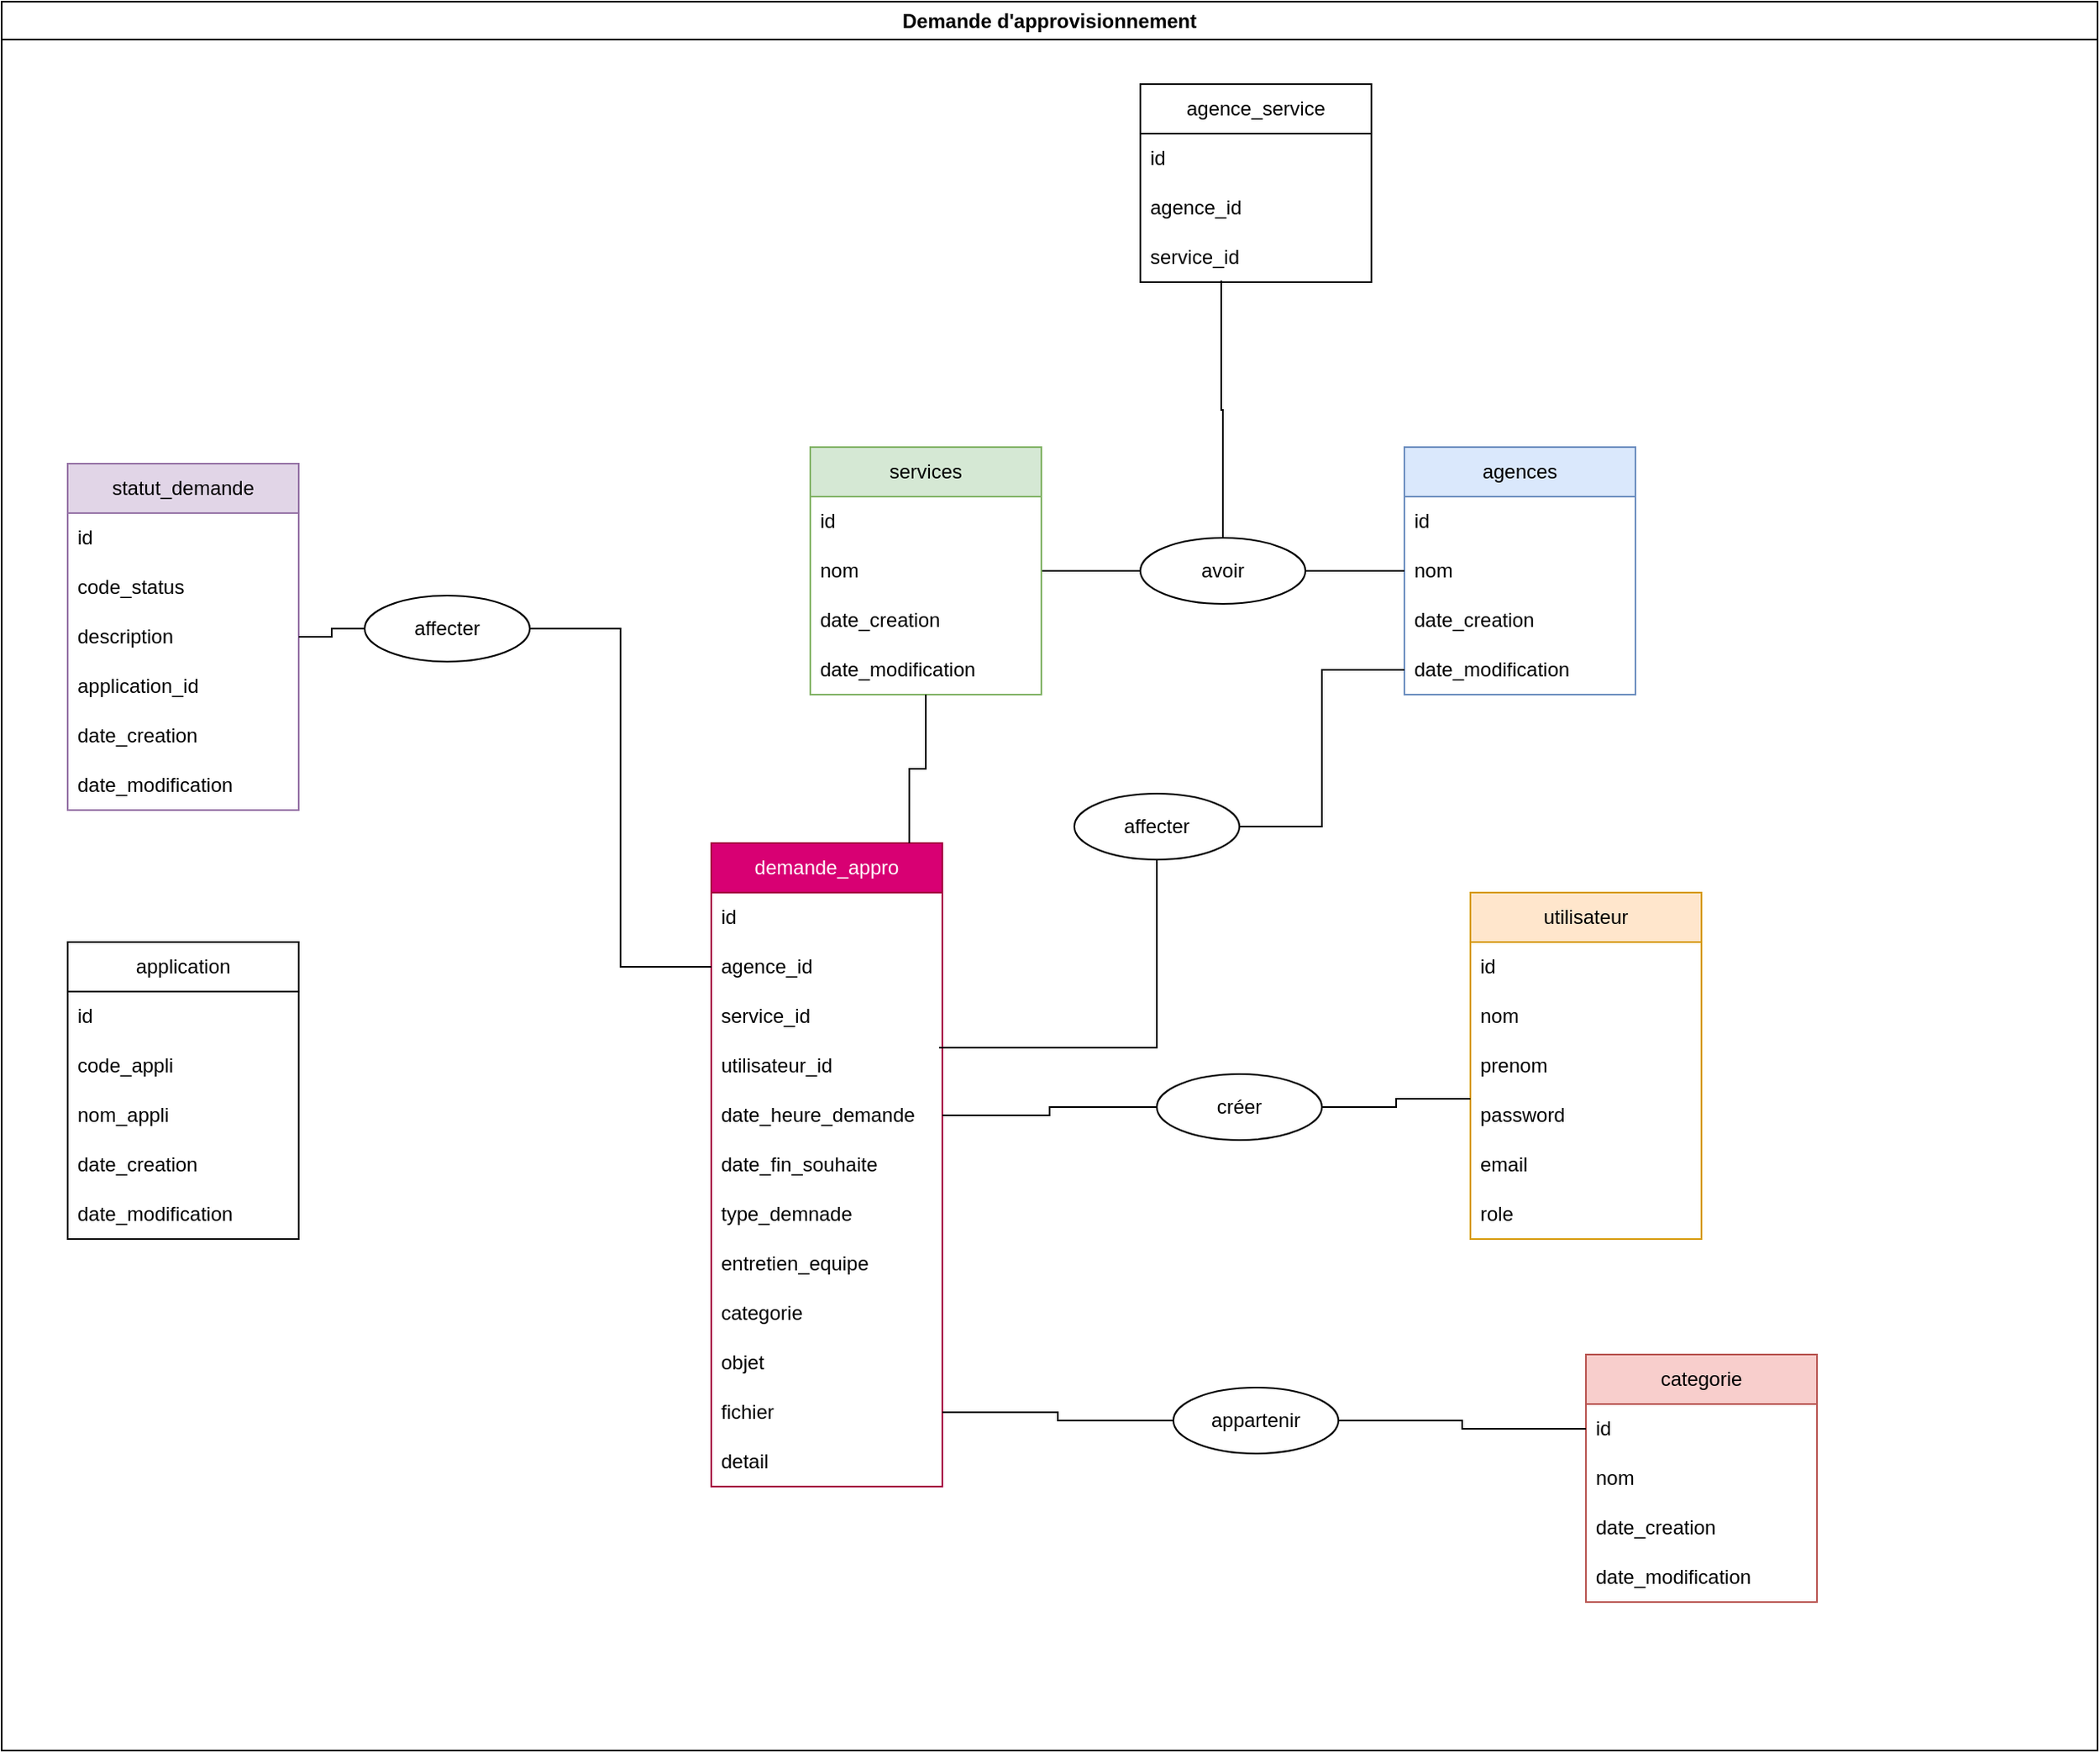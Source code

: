 <mxfile version="24.7.16">
  <diagram name="Page-1" id="x2v3M1hcSufATlrDqoy8">
    <mxGraphModel dx="880" dy="426" grid="1" gridSize="10" guides="1" tooltips="1" connect="1" arrows="1" fold="1" page="1" pageScale="1" pageWidth="827" pageHeight="1169" math="0" shadow="0">
      <root>
        <mxCell id="0" />
        <mxCell id="1" parent="0" />
        <mxCell id="YZw06daivpXDPosW_IpJ-1" value="Demande d&#39;approvisionnement" style="swimlane;whiteSpace=wrap;html=1;" vertex="1" parent="1">
          <mxGeometry x="100" y="70" width="1270" height="1060" as="geometry" />
        </mxCell>
        <mxCell id="YZw06daivpXDPosW_IpJ-2" value="&lt;p class=&quot;MsoNormal&quot;&gt;&lt;span lang=&quot;FR&quot;&gt;demande_appro&lt;/span&gt;&lt;/p&gt;" style="swimlane;fontStyle=0;childLayout=stackLayout;horizontal=1;startSize=30;horizontalStack=0;resizeParent=1;resizeParentMax=0;resizeLast=0;collapsible=1;marginBottom=0;whiteSpace=wrap;html=1;fillColor=#d80073;fontColor=#ffffff;strokeColor=#A50040;" vertex="1" parent="YZw06daivpXDPosW_IpJ-1">
          <mxGeometry x="430" y="510" width="140" height="390" as="geometry" />
        </mxCell>
        <mxCell id="YZw06daivpXDPosW_IpJ-3" value="id" style="text;strokeColor=none;fillColor=none;align=left;verticalAlign=middle;spacingLeft=4;spacingRight=4;overflow=hidden;points=[[0,0.5],[1,0.5]];portConstraint=eastwest;rotatable=0;whiteSpace=wrap;html=1;" vertex="1" parent="YZw06daivpXDPosW_IpJ-2">
          <mxGeometry y="30" width="140" height="30" as="geometry" />
        </mxCell>
        <mxCell id="YZw06daivpXDPosW_IpJ-4" value="agence_id" style="text;strokeColor=none;fillColor=none;align=left;verticalAlign=middle;spacingLeft=4;spacingRight=4;overflow=hidden;points=[[0,0.5],[1,0.5]];portConstraint=eastwest;rotatable=0;whiteSpace=wrap;html=1;" vertex="1" parent="YZw06daivpXDPosW_IpJ-2">
          <mxGeometry y="60" width="140" height="30" as="geometry" />
        </mxCell>
        <mxCell id="YZw06daivpXDPosW_IpJ-6" value="service_id" style="text;strokeColor=none;fillColor=none;align=left;verticalAlign=middle;spacingLeft=4;spacingRight=4;overflow=hidden;points=[[0,0.5],[1,0.5]];portConstraint=eastwest;rotatable=0;whiteSpace=wrap;html=1;" vertex="1" parent="YZw06daivpXDPosW_IpJ-2">
          <mxGeometry y="90" width="140" height="30" as="geometry" />
        </mxCell>
        <mxCell id="YZw06daivpXDPosW_IpJ-5" value="utilisateur_id" style="text;strokeColor=none;fillColor=none;align=left;verticalAlign=middle;spacingLeft=4;spacingRight=4;overflow=hidden;points=[[0,0.5],[1,0.5]];portConstraint=eastwest;rotatable=0;whiteSpace=wrap;html=1;" vertex="1" parent="YZw06daivpXDPosW_IpJ-2">
          <mxGeometry y="120" width="140" height="30" as="geometry" />
        </mxCell>
        <mxCell id="YZw06daivpXDPosW_IpJ-8" value="date_heure_demande" style="text;strokeColor=none;fillColor=none;align=left;verticalAlign=middle;spacingLeft=4;spacingRight=4;overflow=hidden;points=[[0,0.5],[1,0.5]];portConstraint=eastwest;rotatable=0;whiteSpace=wrap;html=1;" vertex="1" parent="YZw06daivpXDPosW_IpJ-2">
          <mxGeometry y="150" width="140" height="30" as="geometry" />
        </mxCell>
        <mxCell id="YZw06daivpXDPosW_IpJ-10" value="date_fin_souhaite" style="text;strokeColor=none;fillColor=none;align=left;verticalAlign=middle;spacingLeft=4;spacingRight=4;overflow=hidden;points=[[0,0.5],[1,0.5]];portConstraint=eastwest;rotatable=0;whiteSpace=wrap;html=1;" vertex="1" parent="YZw06daivpXDPosW_IpJ-2">
          <mxGeometry y="180" width="140" height="30" as="geometry" />
        </mxCell>
        <mxCell id="YZw06daivpXDPosW_IpJ-11" value="type_demnade" style="text;strokeColor=none;fillColor=none;align=left;verticalAlign=middle;spacingLeft=4;spacingRight=4;overflow=hidden;points=[[0,0.5],[1,0.5]];portConstraint=eastwest;rotatable=0;whiteSpace=wrap;html=1;" vertex="1" parent="YZw06daivpXDPosW_IpJ-2">
          <mxGeometry y="210" width="140" height="30" as="geometry" />
        </mxCell>
        <mxCell id="YZw06daivpXDPosW_IpJ-12" value="entretien_equipe" style="text;strokeColor=none;fillColor=none;align=left;verticalAlign=middle;spacingLeft=4;spacingRight=4;overflow=hidden;points=[[0,0.5],[1,0.5]];portConstraint=eastwest;rotatable=0;whiteSpace=wrap;html=1;" vertex="1" parent="YZw06daivpXDPosW_IpJ-2">
          <mxGeometry y="240" width="140" height="30" as="geometry" />
        </mxCell>
        <mxCell id="YZw06daivpXDPosW_IpJ-7" value="categorie" style="text;strokeColor=none;fillColor=none;align=left;verticalAlign=middle;spacingLeft=4;spacingRight=4;overflow=hidden;points=[[0,0.5],[1,0.5]];portConstraint=eastwest;rotatable=0;whiteSpace=wrap;html=1;" vertex="1" parent="YZw06daivpXDPosW_IpJ-2">
          <mxGeometry y="270" width="140" height="30" as="geometry" />
        </mxCell>
        <mxCell id="YZw06daivpXDPosW_IpJ-14" value="objet" style="text;strokeColor=none;fillColor=none;align=left;verticalAlign=middle;spacingLeft=4;spacingRight=4;overflow=hidden;points=[[0,0.5],[1,0.5]];portConstraint=eastwest;rotatable=0;whiteSpace=wrap;html=1;" vertex="1" parent="YZw06daivpXDPosW_IpJ-2">
          <mxGeometry y="300" width="140" height="30" as="geometry" />
        </mxCell>
        <mxCell id="YZw06daivpXDPosW_IpJ-13" value="fichier" style="text;strokeColor=none;fillColor=none;align=left;verticalAlign=middle;spacingLeft=4;spacingRight=4;overflow=hidden;points=[[0,0.5],[1,0.5]];portConstraint=eastwest;rotatable=0;whiteSpace=wrap;html=1;" vertex="1" parent="YZw06daivpXDPosW_IpJ-2">
          <mxGeometry y="330" width="140" height="30" as="geometry" />
        </mxCell>
        <mxCell id="YZw06daivpXDPosW_IpJ-86" value="detail" style="text;strokeColor=none;fillColor=none;align=left;verticalAlign=middle;spacingLeft=4;spacingRight=4;overflow=hidden;points=[[0,0.5],[1,0.5]];portConstraint=eastwest;rotatable=0;whiteSpace=wrap;html=1;" vertex="1" parent="YZw06daivpXDPosW_IpJ-2">
          <mxGeometry y="360" width="140" height="30" as="geometry" />
        </mxCell>
        <mxCell id="YZw06daivpXDPosW_IpJ-16" value="&lt;p class=&quot;MsoNormal&quot;&gt;&lt;span lang=&quot;FR&quot;&gt;statut_demande&lt;/span&gt;&lt;/p&gt;" style="swimlane;fontStyle=0;childLayout=stackLayout;horizontal=1;startSize=30;horizontalStack=0;resizeParent=1;resizeParentMax=0;resizeLast=0;collapsible=1;marginBottom=0;whiteSpace=wrap;html=1;fillColor=#e1d5e7;strokeColor=#9673a6;" vertex="1" parent="YZw06daivpXDPosW_IpJ-1">
          <mxGeometry x="40" y="280" width="140" height="210" as="geometry" />
        </mxCell>
        <mxCell id="YZw06daivpXDPosW_IpJ-17" value="id" style="text;strokeColor=none;fillColor=none;align=left;verticalAlign=middle;spacingLeft=4;spacingRight=4;overflow=hidden;points=[[0,0.5],[1,0.5]];portConstraint=eastwest;rotatable=0;whiteSpace=wrap;html=1;" vertex="1" parent="YZw06daivpXDPosW_IpJ-16">
          <mxGeometry y="30" width="140" height="30" as="geometry" />
        </mxCell>
        <mxCell id="YZw06daivpXDPosW_IpJ-18" value="code_status" style="text;strokeColor=none;fillColor=none;align=left;verticalAlign=middle;spacingLeft=4;spacingRight=4;overflow=hidden;points=[[0,0.5],[1,0.5]];portConstraint=eastwest;rotatable=0;whiteSpace=wrap;html=1;" vertex="1" parent="YZw06daivpXDPosW_IpJ-16">
          <mxGeometry y="60" width="140" height="30" as="geometry" />
        </mxCell>
        <mxCell id="YZw06daivpXDPosW_IpJ-19" value="description" style="text;strokeColor=none;fillColor=none;align=left;verticalAlign=middle;spacingLeft=4;spacingRight=4;overflow=hidden;points=[[0,0.5],[1,0.5]];portConstraint=eastwest;rotatable=0;whiteSpace=wrap;html=1;" vertex="1" parent="YZw06daivpXDPosW_IpJ-16">
          <mxGeometry y="90" width="140" height="30" as="geometry" />
        </mxCell>
        <mxCell id="YZw06daivpXDPosW_IpJ-87" value="application_id" style="text;strokeColor=none;fillColor=none;align=left;verticalAlign=middle;spacingLeft=4;spacingRight=4;overflow=hidden;points=[[0,0.5],[1,0.5]];portConstraint=eastwest;rotatable=0;whiteSpace=wrap;html=1;" vertex="1" parent="YZw06daivpXDPosW_IpJ-16">
          <mxGeometry y="120" width="140" height="30" as="geometry" />
        </mxCell>
        <mxCell id="YZw06daivpXDPosW_IpJ-20" value="date_creation" style="text;strokeColor=none;fillColor=none;align=left;verticalAlign=middle;spacingLeft=4;spacingRight=4;overflow=hidden;points=[[0,0.5],[1,0.5]];portConstraint=eastwest;rotatable=0;whiteSpace=wrap;html=1;" vertex="1" parent="YZw06daivpXDPosW_IpJ-16">
          <mxGeometry y="150" width="140" height="30" as="geometry" />
        </mxCell>
        <mxCell id="YZw06daivpXDPosW_IpJ-21" value="date_modification" style="text;strokeColor=none;fillColor=none;align=left;verticalAlign=middle;spacingLeft=4;spacingRight=4;overflow=hidden;points=[[0,0.5],[1,0.5]];portConstraint=eastwest;rotatable=0;whiteSpace=wrap;html=1;" vertex="1" parent="YZw06daivpXDPosW_IpJ-16">
          <mxGeometry y="180" width="140" height="30" as="geometry" />
        </mxCell>
        <mxCell id="YZw06daivpXDPosW_IpJ-29" value="&lt;p class=&quot;MsoNormal&quot;&gt;&lt;span lang=&quot;FR&quot;&gt;utilisateur&lt;/span&gt;&lt;/p&gt;" style="swimlane;fontStyle=0;childLayout=stackLayout;horizontal=1;startSize=30;horizontalStack=0;resizeParent=1;resizeParentMax=0;resizeLast=0;collapsible=1;marginBottom=0;whiteSpace=wrap;html=1;fillColor=#ffe6cc;strokeColor=#d79b00;" vertex="1" parent="YZw06daivpXDPosW_IpJ-1">
          <mxGeometry x="890" y="540" width="140" height="210" as="geometry" />
        </mxCell>
        <mxCell id="YZw06daivpXDPosW_IpJ-30" value="id" style="text;strokeColor=none;fillColor=none;align=left;verticalAlign=middle;spacingLeft=4;spacingRight=4;overflow=hidden;points=[[0,0.5],[1,0.5]];portConstraint=eastwest;rotatable=0;whiteSpace=wrap;html=1;" vertex="1" parent="YZw06daivpXDPosW_IpJ-29">
          <mxGeometry y="30" width="140" height="30" as="geometry" />
        </mxCell>
        <mxCell id="YZw06daivpXDPosW_IpJ-31" value="nom" style="text;strokeColor=none;fillColor=none;align=left;verticalAlign=middle;spacingLeft=4;spacingRight=4;overflow=hidden;points=[[0,0.5],[1,0.5]];portConstraint=eastwest;rotatable=0;whiteSpace=wrap;html=1;" vertex="1" parent="YZw06daivpXDPosW_IpJ-29">
          <mxGeometry y="60" width="140" height="30" as="geometry" />
        </mxCell>
        <mxCell id="YZw06daivpXDPosW_IpJ-32" value="prenom" style="text;strokeColor=none;fillColor=none;align=left;verticalAlign=middle;spacingLeft=4;spacingRight=4;overflow=hidden;points=[[0,0.5],[1,0.5]];portConstraint=eastwest;rotatable=0;whiteSpace=wrap;html=1;" vertex="1" parent="YZw06daivpXDPosW_IpJ-29">
          <mxGeometry y="90" width="140" height="30" as="geometry" />
        </mxCell>
        <mxCell id="YZw06daivpXDPosW_IpJ-33" value="password" style="text;strokeColor=none;fillColor=none;align=left;verticalAlign=middle;spacingLeft=4;spacingRight=4;overflow=hidden;points=[[0,0.5],[1,0.5]];portConstraint=eastwest;rotatable=0;whiteSpace=wrap;html=1;" vertex="1" parent="YZw06daivpXDPosW_IpJ-29">
          <mxGeometry y="120" width="140" height="30" as="geometry" />
        </mxCell>
        <mxCell id="YZw06daivpXDPosW_IpJ-34" value="email" style="text;strokeColor=none;fillColor=none;align=left;verticalAlign=middle;spacingLeft=4;spacingRight=4;overflow=hidden;points=[[0,0.5],[1,0.5]];portConstraint=eastwest;rotatable=0;whiteSpace=wrap;html=1;" vertex="1" parent="YZw06daivpXDPosW_IpJ-29">
          <mxGeometry y="150" width="140" height="30" as="geometry" />
        </mxCell>
        <mxCell id="YZw06daivpXDPosW_IpJ-88" value="role" style="text;strokeColor=none;fillColor=none;align=left;verticalAlign=middle;spacingLeft=4;spacingRight=4;overflow=hidden;points=[[0,0.5],[1,0.5]];portConstraint=eastwest;rotatable=0;whiteSpace=wrap;html=1;" vertex="1" parent="YZw06daivpXDPosW_IpJ-29">
          <mxGeometry y="180" width="140" height="30" as="geometry" />
        </mxCell>
        <mxCell id="YZw06daivpXDPosW_IpJ-90" style="edgeStyle=orthogonalEdgeStyle;rounded=0;orthogonalLoop=1;jettySize=auto;html=1;entryX=1;entryY=0.5;entryDx=0;entryDy=0;endArrow=none;endFill=0;" edge="1" parent="YZw06daivpXDPosW_IpJ-1" source="YZw06daivpXDPosW_IpJ-92" target="YZw06daivpXDPosW_IpJ-57">
          <mxGeometry relative="1" as="geometry" />
        </mxCell>
        <mxCell id="YZw06daivpXDPosW_IpJ-42" value="&lt;p class=&quot;MsoNormal&quot;&gt;&lt;span lang=&quot;FR&quot;&gt;agences&lt;/span&gt;&lt;/p&gt;" style="swimlane;fontStyle=0;childLayout=stackLayout;horizontal=1;startSize=30;horizontalStack=0;resizeParent=1;resizeParentMax=0;resizeLast=0;collapsible=1;marginBottom=0;whiteSpace=wrap;html=1;fillColor=#dae8fc;strokeColor=#6c8ebf;" vertex="1" parent="YZw06daivpXDPosW_IpJ-1">
          <mxGeometry x="850" y="270" width="140" height="150" as="geometry" />
        </mxCell>
        <mxCell id="YZw06daivpXDPosW_IpJ-43" value="id" style="text;strokeColor=none;fillColor=none;align=left;verticalAlign=middle;spacingLeft=4;spacingRight=4;overflow=hidden;points=[[0,0.5],[1,0.5]];portConstraint=eastwest;rotatable=0;whiteSpace=wrap;html=1;" vertex="1" parent="YZw06daivpXDPosW_IpJ-42">
          <mxGeometry y="30" width="140" height="30" as="geometry" />
        </mxCell>
        <mxCell id="YZw06daivpXDPosW_IpJ-44" value="nom" style="text;strokeColor=none;fillColor=none;align=left;verticalAlign=middle;spacingLeft=4;spacingRight=4;overflow=hidden;points=[[0,0.5],[1,0.5]];portConstraint=eastwest;rotatable=0;whiteSpace=wrap;html=1;" vertex="1" parent="YZw06daivpXDPosW_IpJ-42">
          <mxGeometry y="60" width="140" height="30" as="geometry" />
        </mxCell>
        <mxCell id="YZw06daivpXDPosW_IpJ-45" value="date_creation" style="text;strokeColor=none;fillColor=none;align=left;verticalAlign=middle;spacingLeft=4;spacingRight=4;overflow=hidden;points=[[0,0.5],[1,0.5]];portConstraint=eastwest;rotatable=0;whiteSpace=wrap;html=1;" vertex="1" parent="YZw06daivpXDPosW_IpJ-42">
          <mxGeometry y="90" width="140" height="30" as="geometry" />
        </mxCell>
        <mxCell id="YZw06daivpXDPosW_IpJ-46" value="date_modification" style="text;strokeColor=none;fillColor=none;align=left;verticalAlign=middle;spacingLeft=4;spacingRight=4;overflow=hidden;points=[[0,0.5],[1,0.5]];portConstraint=eastwest;rotatable=0;whiteSpace=wrap;html=1;" vertex="1" parent="YZw06daivpXDPosW_IpJ-42">
          <mxGeometry y="120" width="140" height="30" as="geometry" />
        </mxCell>
        <mxCell id="YZw06daivpXDPosW_IpJ-55" value="&lt;p class=&quot;MsoNormal&quot;&gt;&lt;span lang=&quot;FR&quot;&gt;services&lt;/span&gt;&lt;/p&gt;" style="swimlane;fontStyle=0;childLayout=stackLayout;horizontal=1;startSize=30;horizontalStack=0;resizeParent=1;resizeParentMax=0;resizeLast=0;collapsible=1;marginBottom=0;whiteSpace=wrap;html=1;fillColor=#d5e8d4;strokeColor=#82b366;" vertex="1" parent="YZw06daivpXDPosW_IpJ-1">
          <mxGeometry x="490" y="270" width="140" height="150" as="geometry" />
        </mxCell>
        <mxCell id="YZw06daivpXDPosW_IpJ-56" value="id" style="text;strokeColor=none;fillColor=none;align=left;verticalAlign=middle;spacingLeft=4;spacingRight=4;overflow=hidden;points=[[0,0.5],[1,0.5]];portConstraint=eastwest;rotatable=0;whiteSpace=wrap;html=1;" vertex="1" parent="YZw06daivpXDPosW_IpJ-55">
          <mxGeometry y="30" width="140" height="30" as="geometry" />
        </mxCell>
        <mxCell id="YZw06daivpXDPosW_IpJ-57" value="nom" style="text;strokeColor=none;fillColor=none;align=left;verticalAlign=middle;spacingLeft=4;spacingRight=4;overflow=hidden;points=[[0,0.5],[1,0.5]];portConstraint=eastwest;rotatable=0;whiteSpace=wrap;html=1;" vertex="1" parent="YZw06daivpXDPosW_IpJ-55">
          <mxGeometry y="60" width="140" height="30" as="geometry" />
        </mxCell>
        <mxCell id="YZw06daivpXDPosW_IpJ-58" value="date_creation" style="text;strokeColor=none;fillColor=none;align=left;verticalAlign=middle;spacingLeft=4;spacingRight=4;overflow=hidden;points=[[0,0.5],[1,0.5]];portConstraint=eastwest;rotatable=0;whiteSpace=wrap;html=1;" vertex="1" parent="YZw06daivpXDPosW_IpJ-55">
          <mxGeometry y="90" width="140" height="30" as="geometry" />
        </mxCell>
        <mxCell id="YZw06daivpXDPosW_IpJ-59" value="date_modification" style="text;strokeColor=none;fillColor=none;align=left;verticalAlign=middle;spacingLeft=4;spacingRight=4;overflow=hidden;points=[[0,0.5],[1,0.5]];portConstraint=eastwest;rotatable=0;whiteSpace=wrap;html=1;" vertex="1" parent="YZw06daivpXDPosW_IpJ-55">
          <mxGeometry y="120" width="140" height="30" as="geometry" />
        </mxCell>
        <mxCell id="YZw06daivpXDPosW_IpJ-65" value="&lt;p class=&quot;MsoNormal&quot;&gt;&lt;span lang=&quot;FR&quot;&gt;application&lt;/span&gt;&lt;/p&gt;" style="swimlane;fontStyle=0;childLayout=stackLayout;horizontal=1;startSize=30;horizontalStack=0;resizeParent=1;resizeParentMax=0;resizeLast=0;collapsible=1;marginBottom=0;whiteSpace=wrap;html=1;" vertex="1" parent="YZw06daivpXDPosW_IpJ-1">
          <mxGeometry x="40" y="570" width="140" height="180" as="geometry" />
        </mxCell>
        <mxCell id="YZw06daivpXDPosW_IpJ-66" value="id" style="text;strokeColor=none;fillColor=none;align=left;verticalAlign=middle;spacingLeft=4;spacingRight=4;overflow=hidden;points=[[0,0.5],[1,0.5]];portConstraint=eastwest;rotatable=0;whiteSpace=wrap;html=1;" vertex="1" parent="YZw06daivpXDPosW_IpJ-65">
          <mxGeometry y="30" width="140" height="30" as="geometry" />
        </mxCell>
        <mxCell id="YZw06daivpXDPosW_IpJ-67" value="code_appli" style="text;strokeColor=none;fillColor=none;align=left;verticalAlign=middle;spacingLeft=4;spacingRight=4;overflow=hidden;points=[[0,0.5],[1,0.5]];portConstraint=eastwest;rotatable=0;whiteSpace=wrap;html=1;" vertex="1" parent="YZw06daivpXDPosW_IpJ-65">
          <mxGeometry y="60" width="140" height="30" as="geometry" />
        </mxCell>
        <mxCell id="YZw06daivpXDPosW_IpJ-68" value="nom_appli" style="text;strokeColor=none;fillColor=none;align=left;verticalAlign=middle;spacingLeft=4;spacingRight=4;overflow=hidden;points=[[0,0.5],[1,0.5]];portConstraint=eastwest;rotatable=0;whiteSpace=wrap;html=1;" vertex="1" parent="YZw06daivpXDPosW_IpJ-65">
          <mxGeometry y="90" width="140" height="30" as="geometry" />
        </mxCell>
        <mxCell id="YZw06daivpXDPosW_IpJ-69" value="date_creation" style="text;strokeColor=none;fillColor=none;align=left;verticalAlign=middle;spacingLeft=4;spacingRight=4;overflow=hidden;points=[[0,0.5],[1,0.5]];portConstraint=eastwest;rotatable=0;whiteSpace=wrap;html=1;" vertex="1" parent="YZw06daivpXDPosW_IpJ-65">
          <mxGeometry y="120" width="140" height="30" as="geometry" />
        </mxCell>
        <mxCell id="YZw06daivpXDPosW_IpJ-70" value="date_modification" style="text;strokeColor=none;fillColor=none;align=left;verticalAlign=middle;spacingLeft=4;spacingRight=4;overflow=hidden;points=[[0,0.5],[1,0.5]];portConstraint=eastwest;rotatable=0;whiteSpace=wrap;html=1;" vertex="1" parent="YZw06daivpXDPosW_IpJ-65">
          <mxGeometry y="150" width="140" height="30" as="geometry" />
        </mxCell>
        <mxCell id="YZw06daivpXDPosW_IpJ-91" value="" style="edgeStyle=orthogonalEdgeStyle;rounded=0;orthogonalLoop=1;jettySize=auto;html=1;entryX=1;entryY=0.5;entryDx=0;entryDy=0;endArrow=none;endFill=0;" edge="1" parent="YZw06daivpXDPosW_IpJ-1" source="YZw06daivpXDPosW_IpJ-42" target="YZw06daivpXDPosW_IpJ-92">
          <mxGeometry relative="1" as="geometry">
            <mxPoint x="910" y="360" as="sourcePoint" />
            <mxPoint x="770" y="360" as="targetPoint" />
          </mxGeometry>
        </mxCell>
        <mxCell id="YZw06daivpXDPosW_IpJ-92" value="avoir" style="ellipse;whiteSpace=wrap;html=1;align=center;" vertex="1" parent="YZw06daivpXDPosW_IpJ-1">
          <mxGeometry x="690" y="325" width="100" height="40" as="geometry" />
        </mxCell>
        <mxCell id="YZw06daivpXDPosW_IpJ-93" style="edgeStyle=orthogonalEdgeStyle;rounded=0;orthogonalLoop=1;jettySize=auto;html=1;exitX=1;exitY=0.5;exitDx=0;exitDy=0;entryX=0;entryY=0.5;entryDx=0;entryDy=0;endArrow=none;endFill=0;" edge="1" parent="YZw06daivpXDPosW_IpJ-1" source="YZw06daivpXDPosW_IpJ-95" target="YZw06daivpXDPosW_IpJ-4">
          <mxGeometry relative="1" as="geometry" />
        </mxCell>
        <mxCell id="YZw06daivpXDPosW_IpJ-94" value="" style="edgeStyle=orthogonalEdgeStyle;rounded=0;orthogonalLoop=1;jettySize=auto;html=1;exitX=1;exitY=0.5;exitDx=0;exitDy=0;entryX=0;entryY=0.5;entryDx=0;entryDy=0;endArrow=none;endFill=0;" edge="1" parent="YZw06daivpXDPosW_IpJ-1" source="YZw06daivpXDPosW_IpJ-19" target="YZw06daivpXDPosW_IpJ-95">
          <mxGeometry relative="1" as="geometry">
            <mxPoint x="280" y="405" as="sourcePoint" />
            <mxPoint x="480" y="395" as="targetPoint" />
          </mxGeometry>
        </mxCell>
        <mxCell id="YZw06daivpXDPosW_IpJ-95" value="affecter" style="ellipse;whiteSpace=wrap;html=1;align=center;" vertex="1" parent="YZw06daivpXDPosW_IpJ-1">
          <mxGeometry x="220" y="360" width="100" height="40" as="geometry" />
        </mxCell>
        <mxCell id="YZw06daivpXDPosW_IpJ-96" style="edgeStyle=orthogonalEdgeStyle;rounded=0;orthogonalLoop=1;jettySize=auto;html=1;exitX=1;exitY=0.5;exitDx=0;exitDy=0;entryX=0;entryY=0.167;entryDx=0;entryDy=0;entryPerimeter=0;endArrow=none;endFill=0;" edge="1" parent="YZw06daivpXDPosW_IpJ-1" source="YZw06daivpXDPosW_IpJ-97" target="YZw06daivpXDPosW_IpJ-33">
          <mxGeometry relative="1" as="geometry" />
        </mxCell>
        <mxCell id="YZw06daivpXDPosW_IpJ-101" value="" style="edgeStyle=orthogonalEdgeStyle;rounded=0;orthogonalLoop=1;jettySize=auto;html=1;exitX=1;exitY=0.5;exitDx=0;exitDy=0;entryX=0;entryY=0.5;entryDx=0;entryDy=0;endArrow=none;endFill=0;" edge="1" parent="YZw06daivpXDPosW_IpJ-1" source="YZw06daivpXDPosW_IpJ-8" target="YZw06daivpXDPosW_IpJ-97">
          <mxGeometry relative="1" as="geometry">
            <mxPoint x="670" y="695" as="sourcePoint" />
            <mxPoint x="1190" y="475" as="targetPoint" />
          </mxGeometry>
        </mxCell>
        <mxCell id="YZw06daivpXDPosW_IpJ-97" value="créer" style="ellipse;whiteSpace=wrap;html=1;align=center;" vertex="1" parent="YZw06daivpXDPosW_IpJ-1">
          <mxGeometry x="700" y="650" width="100" height="40" as="geometry" />
        </mxCell>
        <mxCell id="YZw06daivpXDPosW_IpJ-102" value="&lt;p class=&quot;MsoNormal&quot;&gt;&lt;span lang=&quot;FR&quot;&gt;agence_service&lt;/span&gt;&lt;/p&gt;" style="swimlane;fontStyle=0;childLayout=stackLayout;horizontal=1;startSize=30;horizontalStack=0;resizeParent=1;resizeParentMax=0;resizeLast=0;collapsible=1;marginBottom=0;whiteSpace=wrap;html=1;" vertex="1" parent="YZw06daivpXDPosW_IpJ-1">
          <mxGeometry x="690" y="50" width="140" height="120" as="geometry" />
        </mxCell>
        <mxCell id="YZw06daivpXDPosW_IpJ-103" value="id" style="text;strokeColor=none;fillColor=none;align=left;verticalAlign=middle;spacingLeft=4;spacingRight=4;overflow=hidden;points=[[0,0.5],[1,0.5]];portConstraint=eastwest;rotatable=0;whiteSpace=wrap;html=1;" vertex="1" parent="YZw06daivpXDPosW_IpJ-102">
          <mxGeometry y="30" width="140" height="30" as="geometry" />
        </mxCell>
        <mxCell id="YZw06daivpXDPosW_IpJ-104" value="agence_id" style="text;strokeColor=none;fillColor=none;align=left;verticalAlign=middle;spacingLeft=4;spacingRight=4;overflow=hidden;points=[[0,0.5],[1,0.5]];portConstraint=eastwest;rotatable=0;whiteSpace=wrap;html=1;" vertex="1" parent="YZw06daivpXDPosW_IpJ-102">
          <mxGeometry y="60" width="140" height="30" as="geometry" />
        </mxCell>
        <mxCell id="YZw06daivpXDPosW_IpJ-105" value="service_id" style="text;strokeColor=none;fillColor=none;align=left;verticalAlign=middle;spacingLeft=4;spacingRight=4;overflow=hidden;points=[[0,0.5],[1,0.5]];portConstraint=eastwest;rotatable=0;whiteSpace=wrap;html=1;" vertex="1" parent="YZw06daivpXDPosW_IpJ-102">
          <mxGeometry y="90" width="140" height="30" as="geometry" />
        </mxCell>
        <mxCell id="YZw06daivpXDPosW_IpJ-107" style="edgeStyle=orthogonalEdgeStyle;rounded=0;orthogonalLoop=1;jettySize=auto;html=1;exitX=0.5;exitY=0;exitDx=0;exitDy=0;entryX=0.35;entryY=0.967;entryDx=0;entryDy=0;entryPerimeter=0;endArrow=none;endFill=0;" edge="1" parent="YZw06daivpXDPosW_IpJ-1" source="YZw06daivpXDPosW_IpJ-92" target="YZw06daivpXDPosW_IpJ-105">
          <mxGeometry relative="1" as="geometry" />
        </mxCell>
        <mxCell id="YZw06daivpXDPosW_IpJ-108" style="edgeStyle=orthogonalEdgeStyle;rounded=0;orthogonalLoop=1;jettySize=auto;html=1;entryX=0.986;entryY=0.133;entryDx=0;entryDy=0;endArrow=none;endFill=0;entryPerimeter=0;" edge="1" parent="YZw06daivpXDPosW_IpJ-1" source="YZw06daivpXDPosW_IpJ-110" target="YZw06daivpXDPosW_IpJ-5">
          <mxGeometry relative="1" as="geometry" />
        </mxCell>
        <mxCell id="YZw06daivpXDPosW_IpJ-110" value="affecter" style="ellipse;whiteSpace=wrap;html=1;align=center;" vertex="1" parent="YZw06daivpXDPosW_IpJ-1">
          <mxGeometry x="650" y="480" width="100" height="40" as="geometry" />
        </mxCell>
        <mxCell id="YZw06daivpXDPosW_IpJ-111" value="" style="edgeStyle=orthogonalEdgeStyle;rounded=0;orthogonalLoop=1;jettySize=auto;html=1;entryX=1;entryY=0.5;entryDx=0;entryDy=0;endArrow=none;endFill=0;" edge="1" parent="YZw06daivpXDPosW_IpJ-1" source="YZw06daivpXDPosW_IpJ-46" target="YZw06daivpXDPosW_IpJ-110">
          <mxGeometry relative="1" as="geometry">
            <mxPoint x="950" y="475" as="sourcePoint" />
            <mxPoint x="670" y="655" as="targetPoint" />
          </mxGeometry>
        </mxCell>
        <mxCell id="YZw06daivpXDPosW_IpJ-112" style="edgeStyle=orthogonalEdgeStyle;rounded=0;orthogonalLoop=1;jettySize=auto;html=1;entryX=0.857;entryY=0;entryDx=0;entryDy=0;entryPerimeter=0;endArrow=none;endFill=0;" edge="1" parent="YZw06daivpXDPosW_IpJ-1" source="YZw06daivpXDPosW_IpJ-55" target="YZw06daivpXDPosW_IpJ-2">
          <mxGeometry relative="1" as="geometry" />
        </mxCell>
        <mxCell id="YZw06daivpXDPosW_IpJ-60" value="&lt;p class=&quot;MsoNormal&quot;&gt;&lt;span lang=&quot;FR&quot;&gt;categorie&lt;/span&gt;&lt;/p&gt;" style="swimlane;fontStyle=0;childLayout=stackLayout;horizontal=1;startSize=30;horizontalStack=0;resizeParent=1;resizeParentMax=0;resizeLast=0;collapsible=1;marginBottom=0;whiteSpace=wrap;html=1;fillColor=#f8cecc;strokeColor=#b85450;" vertex="1" parent="1">
          <mxGeometry x="1060" y="890" width="140" height="150" as="geometry" />
        </mxCell>
        <mxCell id="YZw06daivpXDPosW_IpJ-61" value="id" style="text;strokeColor=none;fillColor=none;align=left;verticalAlign=middle;spacingLeft=4;spacingRight=4;overflow=hidden;points=[[0,0.5],[1,0.5]];portConstraint=eastwest;rotatable=0;whiteSpace=wrap;html=1;" vertex="1" parent="YZw06daivpXDPosW_IpJ-60">
          <mxGeometry y="30" width="140" height="30" as="geometry" />
        </mxCell>
        <mxCell id="YZw06daivpXDPosW_IpJ-62" value="nom" style="text;strokeColor=none;fillColor=none;align=left;verticalAlign=middle;spacingLeft=4;spacingRight=4;overflow=hidden;points=[[0,0.5],[1,0.5]];portConstraint=eastwest;rotatable=0;whiteSpace=wrap;html=1;" vertex="1" parent="YZw06daivpXDPosW_IpJ-60">
          <mxGeometry y="60" width="140" height="30" as="geometry" />
        </mxCell>
        <mxCell id="YZw06daivpXDPosW_IpJ-63" value="date_creation" style="text;strokeColor=none;fillColor=none;align=left;verticalAlign=middle;spacingLeft=4;spacingRight=4;overflow=hidden;points=[[0,0.5],[1,0.5]];portConstraint=eastwest;rotatable=0;whiteSpace=wrap;html=1;" vertex="1" parent="YZw06daivpXDPosW_IpJ-60">
          <mxGeometry y="90" width="140" height="30" as="geometry" />
        </mxCell>
        <mxCell id="YZw06daivpXDPosW_IpJ-64" value="date_modification" style="text;strokeColor=none;fillColor=none;align=left;verticalAlign=middle;spacingLeft=4;spacingRight=4;overflow=hidden;points=[[0,0.5],[1,0.5]];portConstraint=eastwest;rotatable=0;whiteSpace=wrap;html=1;" vertex="1" parent="YZw06daivpXDPosW_IpJ-60">
          <mxGeometry y="120" width="140" height="30" as="geometry" />
        </mxCell>
        <mxCell id="YZw06daivpXDPosW_IpJ-98" style="edgeStyle=orthogonalEdgeStyle;rounded=0;orthogonalLoop=1;jettySize=auto;html=1;entryX=0;entryY=0.5;entryDx=0;entryDy=0;endArrow=none;endFill=0;" edge="1" parent="1" source="YZw06daivpXDPosW_IpJ-99" target="YZw06daivpXDPosW_IpJ-61">
          <mxGeometry relative="1" as="geometry" />
        </mxCell>
        <mxCell id="YZw06daivpXDPosW_IpJ-99" value="appartenir" style="ellipse;whiteSpace=wrap;html=1;align=center;" vertex="1" parent="1">
          <mxGeometry x="810" y="910" width="100" height="40" as="geometry" />
        </mxCell>
        <mxCell id="YZw06daivpXDPosW_IpJ-100" value="" style="edgeStyle=orthogonalEdgeStyle;rounded=0;orthogonalLoop=1;jettySize=auto;html=1;entryX=0;entryY=0.5;entryDx=0;entryDy=0;endArrow=none;endFill=0;exitX=1;exitY=0.5;exitDx=0;exitDy=0;" edge="1" parent="1" source="YZw06daivpXDPosW_IpJ-13" target="YZw06daivpXDPosW_IpJ-99">
          <mxGeometry relative="1" as="geometry">
            <mxPoint x="670" y="935" as="sourcePoint" />
            <mxPoint x="1060" y="935" as="targetPoint" />
          </mxGeometry>
        </mxCell>
      </root>
    </mxGraphModel>
  </diagram>
</mxfile>
